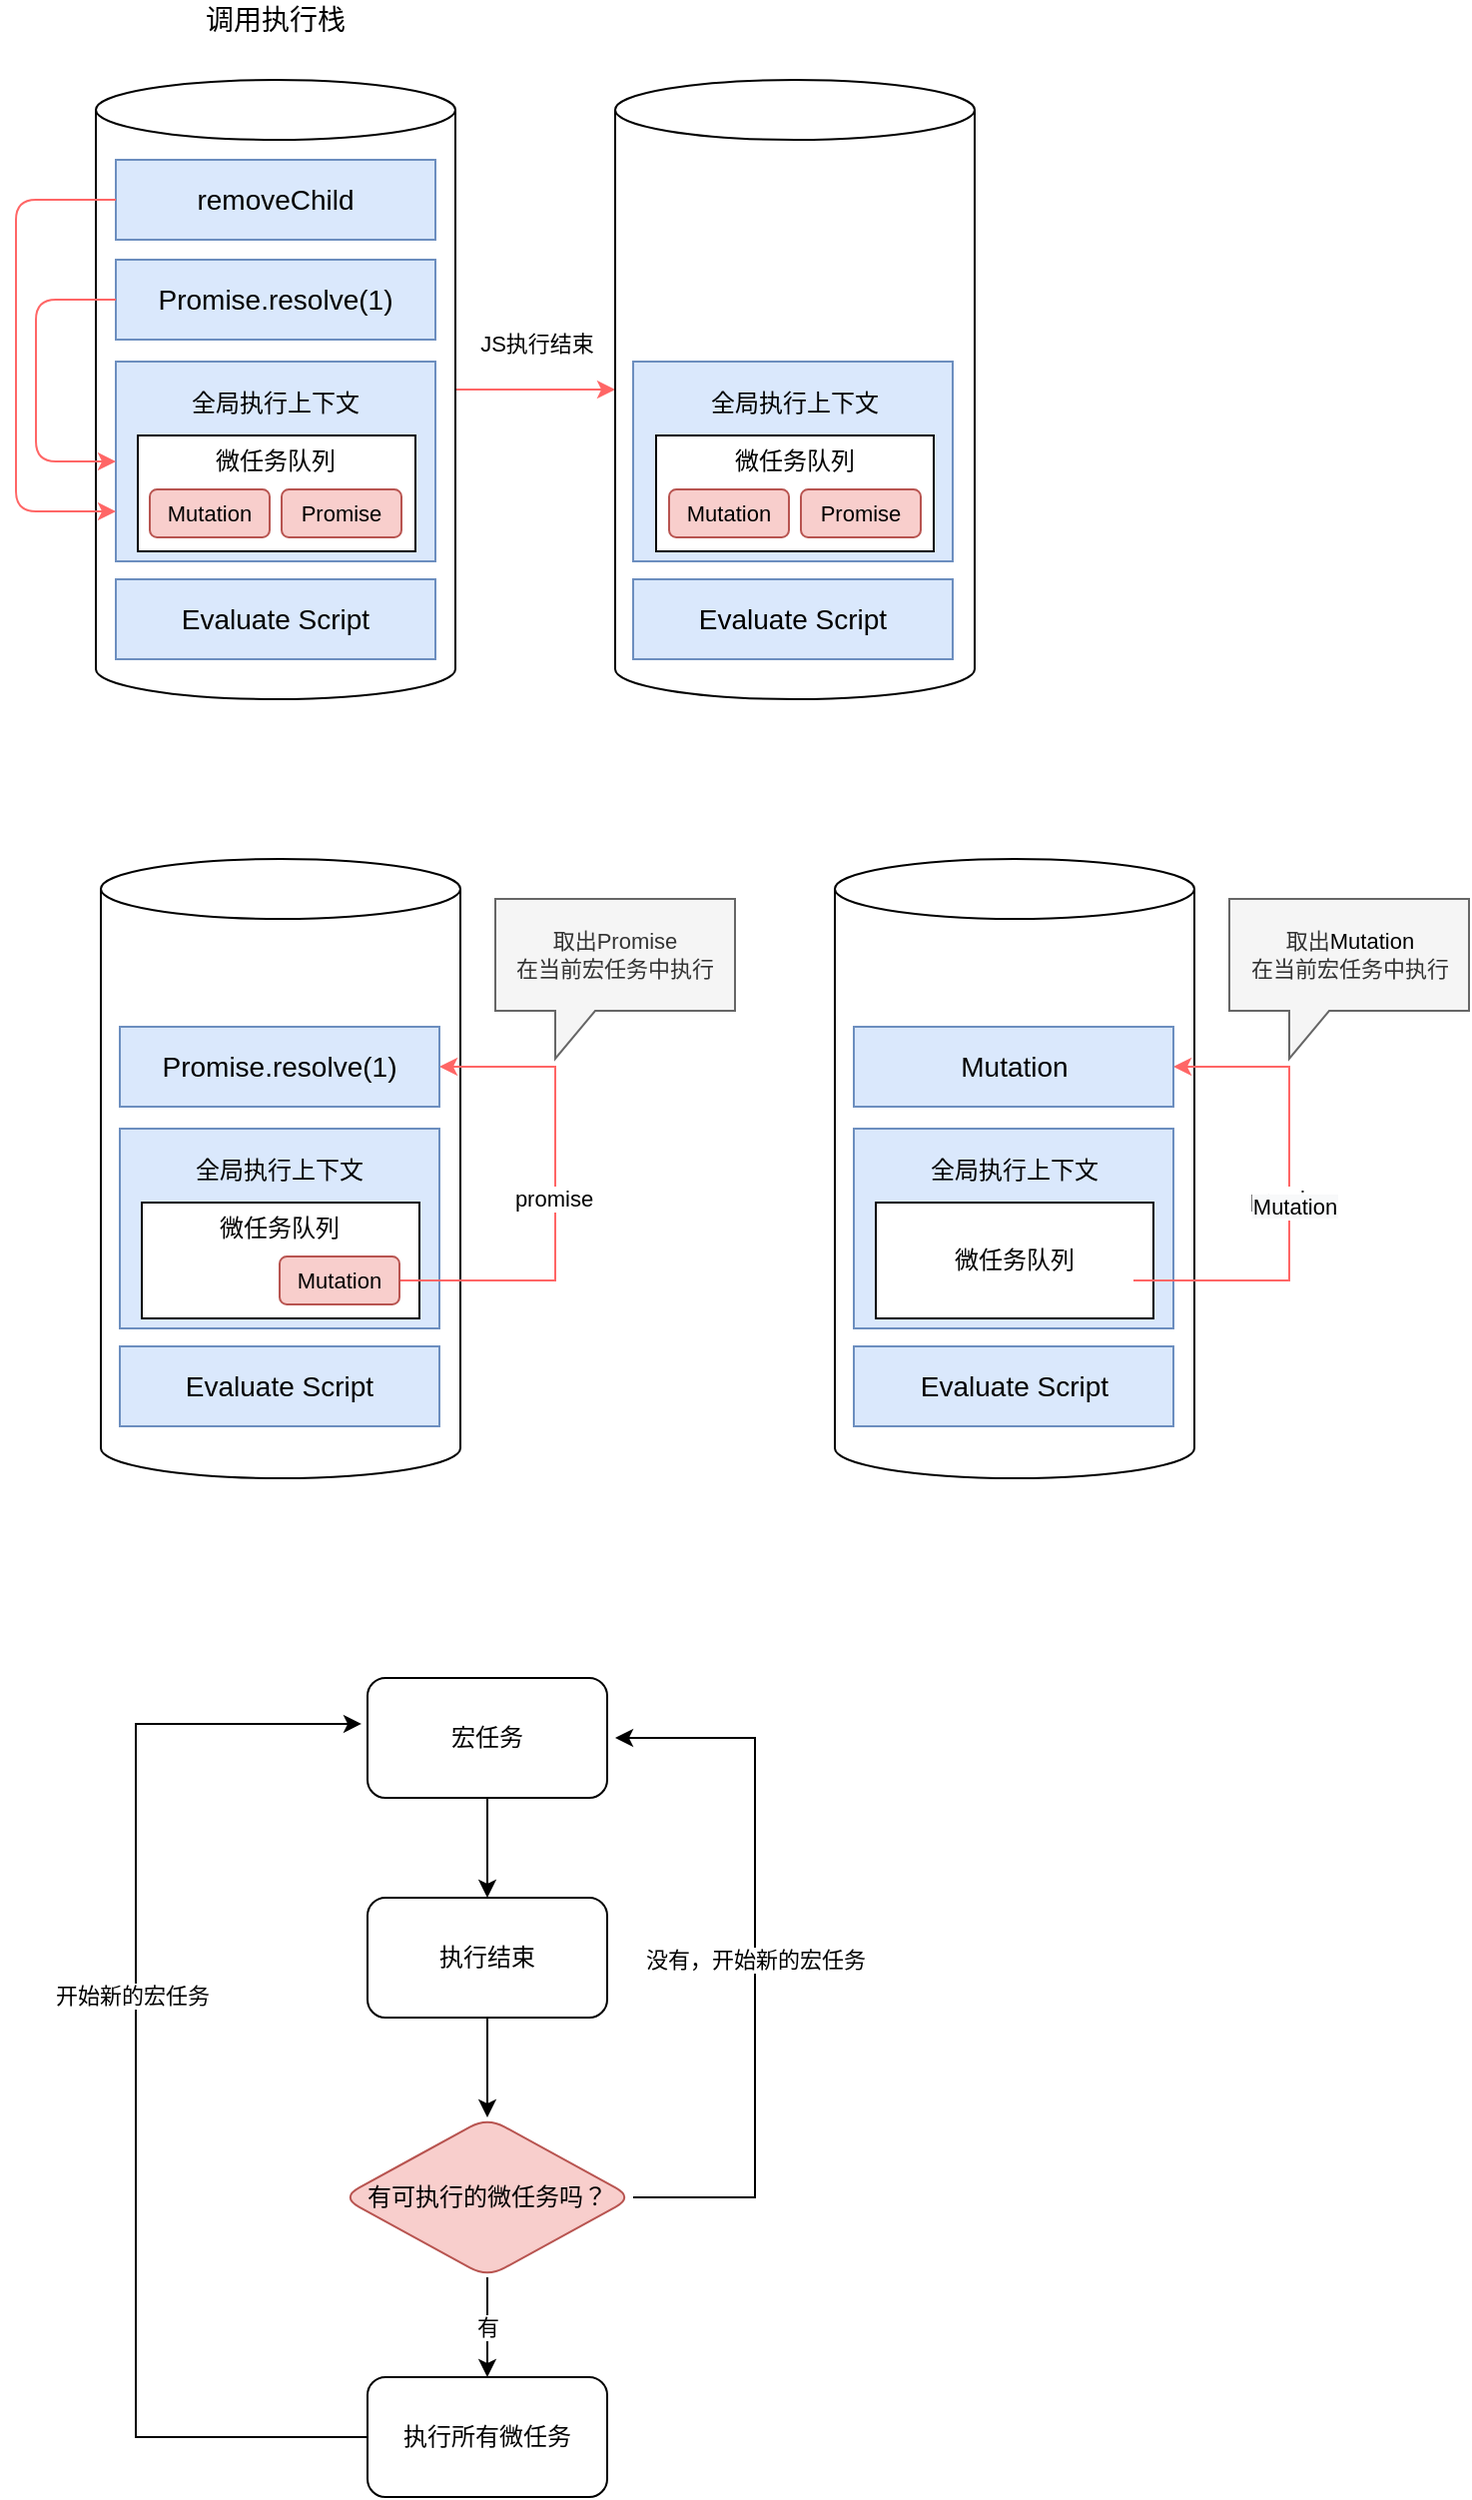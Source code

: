 <mxfile version="14.8.5" type="github">
  <diagram id="RtaTLK7Alg3g1Zy7HS9u" name="Page-1">
    <mxGraphModel dx="1422" dy="762" grid="1" gridSize="10" guides="1" tooltips="1" connect="1" arrows="1" fold="1" page="1" pageScale="1" pageWidth="827" pageHeight="1169" math="0" shadow="0">
      <root>
        <mxCell id="0" />
        <mxCell id="1" parent="0" />
        <mxCell id="_p9k65zuT0jPHEgVzIhA-44" value="" style="shape=cylinder3;whiteSpace=wrap;html=1;boundedLbl=1;backgroundOutline=1;size=15;labelBackgroundColor=none;fontSize=14;fontColor=#FF6666;" parent="1" vertex="1">
          <mxGeometry x="72.5" y="520" width="180" height="310" as="geometry" />
        </mxCell>
        <mxCell id="_p9k65zuT0jPHEgVzIhA-31" value="" style="edgeStyle=orthogonalEdgeStyle;rounded=0;orthogonalLoop=1;jettySize=auto;html=1;fontSize=11;fontColor=#000000;strokeColor=#FF6666;entryX=0;entryY=0.5;entryDx=0;entryDy=0;entryPerimeter=0;" parent="1" source="ESwwlN0mZAk3mVwtD_2X-42" target="_p9k65zuT0jPHEgVzIhA-17" edge="1">
          <mxGeometry relative="1" as="geometry" />
        </mxCell>
        <mxCell id="ESwwlN0mZAk3mVwtD_2X-42" value="" style="shape=cylinder3;whiteSpace=wrap;html=1;boundedLbl=1;backgroundOutline=1;size=15;labelBackgroundColor=none;fontSize=14;fontColor=#FF6666;" parent="1" vertex="1">
          <mxGeometry x="70" y="130" width="180" height="310" as="geometry" />
        </mxCell>
        <mxCell id="ESwwlN0mZAk3mVwtD_2X-43" value="Evaluate Script" style="rounded=0;whiteSpace=wrap;html=1;labelBackgroundColor=none;fontSize=14;fillColor=#dae8fc;strokeColor=#6c8ebf;strokeWidth=1;" parent="1" vertex="1">
          <mxGeometry x="80" y="380" width="160" height="40" as="geometry" />
        </mxCell>
        <mxCell id="ESwwlN0mZAk3mVwtD_2X-44" value="调用执行栈" style="text;html=1;strokeColor=none;fillColor=none;align=center;verticalAlign=middle;whiteSpace=wrap;rounded=0;labelBackgroundColor=none;fontSize=14;" parent="1" vertex="1">
          <mxGeometry x="80" y="90" width="160" height="20" as="geometry" />
        </mxCell>
        <mxCell id="ESwwlN0mZAk3mVwtD_2X-46" value="解析js脚本" style="rounded=0;whiteSpace=wrap;html=1;labelBackgroundColor=none;fontSize=14;fillColor=#dae8fc;strokeColor=#6c8ebf;" parent="1" vertex="1">
          <mxGeometry x="80" y="271" width="160" height="100" as="geometry" />
        </mxCell>
        <mxCell id="ESwwlN0mZAk3mVwtD_2X-47" value="" style="rounded=0;whiteSpace=wrap;html=1;labelBackgroundColor=none;fontSize=14;fontColor=#000000;strokeWidth=1;" parent="1" vertex="1">
          <mxGeometry x="91" y="308" width="139" height="58" as="geometry" />
        </mxCell>
        <mxCell id="ESwwlN0mZAk3mVwtD_2X-48" value="全局执行上下文" style="text;html=1;strokeColor=none;fillColor=none;align=center;verticalAlign=middle;whiteSpace=wrap;rounded=0;labelBackgroundColor=none;fontSize=12;fontColor=#000000;" parent="1" vertex="1">
          <mxGeometry x="100" y="282" width="120" height="20" as="geometry" />
        </mxCell>
        <mxCell id="ESwwlN0mZAk3mVwtD_2X-50" value="微任务队列" style="text;html=1;strokeColor=none;fillColor=none;align=center;verticalAlign=middle;whiteSpace=wrap;rounded=0;labelBackgroundColor=none;fontSize=12;fontColor=#000000;" parent="1" vertex="1">
          <mxGeometry x="100" y="311" width="120" height="20" as="geometry" />
        </mxCell>
        <mxCell id="ESwwlN0mZAk3mVwtD_2X-51" value="Mutation" style="rounded=1;whiteSpace=wrap;html=1;labelBackgroundColor=none;fontSize=11;strokeWidth=1;fillColor=#f8cecc;strokeColor=#b85450;" parent="1" vertex="1">
          <mxGeometry x="97" y="335" width="60" height="24" as="geometry" />
        </mxCell>
        <mxCell id="ESwwlN0mZAk3mVwtD_2X-52" value="Promise" style="rounded=1;whiteSpace=wrap;html=1;labelBackgroundColor=none;fontSize=11;strokeWidth=1;fillColor=#f8cecc;strokeColor=#b85450;" parent="1" vertex="1">
          <mxGeometry x="163" y="335" width="60" height="24" as="geometry" />
        </mxCell>
        <mxCell id="_p9k65zuT0jPHEgVzIhA-1" value="Promise.resolve(1)" style="rounded=0;whiteSpace=wrap;html=1;labelBackgroundColor=none;fontSize=14;fillColor=#dae8fc;strokeColor=#6c8ebf;strokeWidth=1;" parent="1" vertex="1">
          <mxGeometry x="80" y="220" width="160" height="40" as="geometry" />
        </mxCell>
        <mxCell id="_p9k65zuT0jPHEgVzIhA-2" value="removeChild" style="rounded=0;whiteSpace=wrap;html=1;labelBackgroundColor=none;fontSize=14;fillColor=#dae8fc;strokeColor=#6c8ebf;strokeWidth=1;" parent="1" vertex="1">
          <mxGeometry x="80" y="170" width="160" height="40" as="geometry" />
        </mxCell>
        <mxCell id="_p9k65zuT0jPHEgVzIhA-4" value="" style="endArrow=classic;html=1;fontSize=11;fontColor=#000000;strokeColor=#FF6666;entryX=0;entryY=0.75;entryDx=0;entryDy=0;exitX=0;exitY=0.5;exitDx=0;exitDy=0;" parent="1" source="_p9k65zuT0jPHEgVzIhA-2" target="ESwwlN0mZAk3mVwtD_2X-46" edge="1">
          <mxGeometry width="50" height="50" relative="1" as="geometry">
            <mxPoint x="40" y="310" as="sourcePoint" />
            <mxPoint x="90" y="260" as="targetPoint" />
            <Array as="points">
              <mxPoint x="30" y="190" />
              <mxPoint x="30" y="346" />
            </Array>
          </mxGeometry>
        </mxCell>
        <mxCell id="_p9k65zuT0jPHEgVzIhA-6" value="" style="endArrow=classic;html=1;fontSize=11;fontColor=#000000;strokeColor=#FF6666;entryX=0;entryY=0.5;entryDx=0;entryDy=0;exitX=0;exitY=0.5;exitDx=0;exitDy=0;" parent="1" source="_p9k65zuT0jPHEgVzIhA-1" target="ESwwlN0mZAk3mVwtD_2X-46" edge="1">
          <mxGeometry width="50" height="50" relative="1" as="geometry">
            <mxPoint x="30" y="330" as="sourcePoint" />
            <mxPoint x="80" y="280" as="targetPoint" />
            <Array as="points">
              <mxPoint x="40" y="240" />
              <mxPoint x="40" y="321" />
            </Array>
          </mxGeometry>
        </mxCell>
        <mxCell id="_p9k65zuT0jPHEgVzIhA-17" value="" style="shape=cylinder3;whiteSpace=wrap;html=1;boundedLbl=1;backgroundOutline=1;size=15;labelBackgroundColor=none;fontSize=14;fontColor=#FF6666;" parent="1" vertex="1">
          <mxGeometry x="330" y="130" width="180" height="310" as="geometry" />
        </mxCell>
        <mxCell id="_p9k65zuT0jPHEgVzIhA-18" value="Evaluate Script" style="rounded=0;whiteSpace=wrap;html=1;labelBackgroundColor=none;fontSize=14;fillColor=#dae8fc;strokeColor=#6c8ebf;strokeWidth=1;" parent="1" vertex="1">
          <mxGeometry x="339" y="380" width="160" height="40" as="geometry" />
        </mxCell>
        <mxCell id="_p9k65zuT0jPHEgVzIhA-20" value="解析js脚本" style="rounded=0;whiteSpace=wrap;html=1;labelBackgroundColor=none;fontSize=14;fillColor=#dae8fc;strokeColor=#6c8ebf;" parent="1" vertex="1">
          <mxGeometry x="339" y="271" width="160" height="100" as="geometry" />
        </mxCell>
        <mxCell id="_p9k65zuT0jPHEgVzIhA-21" value="" style="rounded=0;whiteSpace=wrap;html=1;labelBackgroundColor=none;fontSize=14;fontColor=#000000;strokeWidth=1;" parent="1" vertex="1">
          <mxGeometry x="350.5" y="308" width="139" height="58" as="geometry" />
        </mxCell>
        <mxCell id="_p9k65zuT0jPHEgVzIhA-22" value="全局执行上下文" style="text;html=1;strokeColor=none;fillColor=none;align=center;verticalAlign=middle;whiteSpace=wrap;rounded=0;labelBackgroundColor=none;fontSize=12;fontColor=#000000;" parent="1" vertex="1">
          <mxGeometry x="360" y="282" width="120" height="20" as="geometry" />
        </mxCell>
        <mxCell id="_p9k65zuT0jPHEgVzIhA-23" value="微任务队列" style="text;html=1;strokeColor=none;fillColor=none;align=center;verticalAlign=middle;whiteSpace=wrap;rounded=0;labelBackgroundColor=none;fontSize=12;fontColor=#000000;" parent="1" vertex="1">
          <mxGeometry x="360" y="311" width="120" height="20" as="geometry" />
        </mxCell>
        <mxCell id="_p9k65zuT0jPHEgVzIhA-24" value="Mutation" style="rounded=1;whiteSpace=wrap;html=1;labelBackgroundColor=none;fontSize=11;strokeWidth=1;fillColor=#f8cecc;strokeColor=#b85450;" parent="1" vertex="1">
          <mxGeometry x="357" y="335" width="60" height="24" as="geometry" />
        </mxCell>
        <mxCell id="_p9k65zuT0jPHEgVzIhA-25" value="Promise" style="rounded=1;whiteSpace=wrap;html=1;labelBackgroundColor=none;fontSize=11;strokeWidth=1;fillColor=#f8cecc;strokeColor=#b85450;" parent="1" vertex="1">
          <mxGeometry x="423" y="335" width="60" height="24" as="geometry" />
        </mxCell>
        <mxCell id="_p9k65zuT0jPHEgVzIhA-32" value="JS执行结束" style="text;html=1;strokeColor=none;fillColor=none;align=center;verticalAlign=middle;whiteSpace=wrap;rounded=0;labelBackgroundColor=none;fontSize=11;fontColor=#000000;" parent="1" vertex="1">
          <mxGeometry x="256" y="252" width="70" height="20" as="geometry" />
        </mxCell>
        <mxCell id="_p9k65zuT0jPHEgVzIhA-34" value="解析js脚本" style="rounded=0;whiteSpace=wrap;html=1;labelBackgroundColor=none;fontSize=14;fillColor=#dae8fc;strokeColor=#6c8ebf;" parent="1" vertex="1">
          <mxGeometry x="82" y="655" width="160" height="100" as="geometry" />
        </mxCell>
        <mxCell id="_p9k65zuT0jPHEgVzIhA-35" value="" style="rounded=0;whiteSpace=wrap;html=1;labelBackgroundColor=none;fontSize=14;fontColor=#000000;strokeWidth=1;" parent="1" vertex="1">
          <mxGeometry x="93" y="692" width="139" height="58" as="geometry" />
        </mxCell>
        <mxCell id="_p9k65zuT0jPHEgVzIhA-36" value="全局执行上下文" style="text;html=1;strokeColor=none;fillColor=none;align=center;verticalAlign=middle;whiteSpace=wrap;rounded=0;labelBackgroundColor=none;fontSize=12;fontColor=#000000;" parent="1" vertex="1">
          <mxGeometry x="102" y="666" width="120" height="20" as="geometry" />
        </mxCell>
        <mxCell id="_p9k65zuT0jPHEgVzIhA-37" value="微任务队列" style="text;html=1;strokeColor=none;fillColor=none;align=center;verticalAlign=middle;whiteSpace=wrap;rounded=0;labelBackgroundColor=none;fontSize=12;fontColor=#000000;" parent="1" vertex="1">
          <mxGeometry x="102" y="695" width="120" height="20" as="geometry" />
        </mxCell>
        <mxCell id="_p9k65zuT0jPHEgVzIhA-47" value="" style="edgeStyle=orthogonalEdgeStyle;rounded=0;orthogonalLoop=1;jettySize=auto;html=1;fontSize=11;fontColor=#000000;strokeColor=#FF6666;entryX=1;entryY=0.5;entryDx=0;entryDy=0;" parent="1" source="_p9k65zuT0jPHEgVzIhA-38" target="_p9k65zuT0jPHEgVzIhA-40" edge="1">
          <mxGeometry relative="1" as="geometry">
            <mxPoint x="340" y="590" as="targetPoint" />
            <Array as="points">
              <mxPoint x="300" y="731" />
              <mxPoint x="300" y="624" />
              <mxPoint x="242" y="624" />
            </Array>
          </mxGeometry>
        </mxCell>
        <mxCell id="_p9k65zuT0jPHEgVzIhA-49" value="promise" style="edgeLabel;html=1;align=center;verticalAlign=middle;resizable=0;points=[];fontSize=11;fontColor=#000000;" parent="_p9k65zuT0jPHEgVzIhA-47" vertex="1" connectable="0">
          <mxGeometry x="-0.021" y="1" relative="1" as="geometry">
            <mxPoint as="offset" />
          </mxGeometry>
        </mxCell>
        <mxCell id="_p9k65zuT0jPHEgVzIhA-38" value="Mutation" style="rounded=1;whiteSpace=wrap;html=1;labelBackgroundColor=none;fontSize=11;strokeWidth=1;fillColor=#f8cecc;strokeColor=#b85450;" parent="1" vertex="1">
          <mxGeometry x="162" y="719" width="60" height="24" as="geometry" />
        </mxCell>
        <mxCell id="_p9k65zuT0jPHEgVzIhA-40" value="Promise.resolve(1)" style="rounded=0;whiteSpace=wrap;html=1;labelBackgroundColor=none;fontSize=14;fillColor=#dae8fc;strokeColor=#6c8ebf;strokeWidth=1;" parent="1" vertex="1">
          <mxGeometry x="82" y="604" width="160" height="40" as="geometry" />
        </mxCell>
        <mxCell id="_p9k65zuT0jPHEgVzIhA-45" value="Evaluate Script" style="rounded=0;whiteSpace=wrap;html=1;labelBackgroundColor=none;fontSize=14;fillColor=#dae8fc;strokeColor=#6c8ebf;strokeWidth=1;" parent="1" vertex="1">
          <mxGeometry x="82" y="764" width="160" height="40" as="geometry" />
        </mxCell>
        <mxCell id="_p9k65zuT0jPHEgVzIhA-48" value="取出Promise&lt;br&gt;在当前宏任务中执行" style="shape=callout;whiteSpace=wrap;html=1;perimeter=calloutPerimeter;rounded=0;labelBackgroundColor=none;fontSize=11;strokeWidth=1;size=24;position=0.25;position2=0.25;fillColor=#f5f5f5;strokeColor=#666666;fontColor=#333333;" parent="1" vertex="1">
          <mxGeometry x="270" y="540" width="120" height="80" as="geometry" />
        </mxCell>
        <mxCell id="_p9k65zuT0jPHEgVzIhA-50" value="" style="shape=cylinder3;whiteSpace=wrap;html=1;boundedLbl=1;backgroundOutline=1;size=15;labelBackgroundColor=none;fontSize=14;fontColor=#FF6666;" parent="1" vertex="1">
          <mxGeometry x="440" y="520" width="180" height="310" as="geometry" />
        </mxCell>
        <mxCell id="_p9k65zuT0jPHEgVzIhA-51" value="解析js脚本" style="rounded=0;whiteSpace=wrap;html=1;labelBackgroundColor=none;fontSize=14;fillColor=#dae8fc;strokeColor=#6c8ebf;" parent="1" vertex="1">
          <mxGeometry x="449.5" y="655" width="160" height="100" as="geometry" />
        </mxCell>
        <mxCell id="_p9k65zuT0jPHEgVzIhA-52" value="" style="rounded=0;whiteSpace=wrap;html=1;labelBackgroundColor=none;fontSize=14;fontColor=#000000;strokeWidth=1;" parent="1" vertex="1">
          <mxGeometry x="460.5" y="692" width="139" height="58" as="geometry" />
        </mxCell>
        <mxCell id="_p9k65zuT0jPHEgVzIhA-53" value="全局执行上下文" style="text;html=1;strokeColor=none;fillColor=none;align=center;verticalAlign=middle;whiteSpace=wrap;rounded=0;labelBackgroundColor=none;fontSize=12;fontColor=#000000;" parent="1" vertex="1">
          <mxGeometry x="469.5" y="666" width="120" height="20" as="geometry" />
        </mxCell>
        <mxCell id="_p9k65zuT0jPHEgVzIhA-54" value="微任务队列" style="text;html=1;strokeColor=none;fillColor=none;align=center;verticalAlign=middle;whiteSpace=wrap;rounded=0;labelBackgroundColor=none;fontSize=12;fontColor=#000000;" parent="1" vertex="1">
          <mxGeometry x="469.5" y="711" width="120" height="20" as="geometry" />
        </mxCell>
        <mxCell id="_p9k65zuT0jPHEgVzIhA-55" value="" style="edgeStyle=orthogonalEdgeStyle;rounded=0;orthogonalLoop=1;jettySize=auto;html=1;fontSize=11;fontColor=#000000;strokeColor=#FF6666;entryX=1;entryY=0.5;entryDx=0;entryDy=0;" parent="1" target="_p9k65zuT0jPHEgVzIhA-58" edge="1">
          <mxGeometry relative="1" as="geometry">
            <mxPoint x="707.5" y="590" as="targetPoint" />
            <Array as="points">
              <mxPoint x="667.5" y="731" />
              <mxPoint x="667.5" y="624" />
              <mxPoint x="609.5" y="624" />
            </Array>
            <mxPoint x="589.5" y="731" as="sourcePoint" />
          </mxGeometry>
        </mxCell>
        <mxCell id="_p9k65zuT0jPHEgVzIhA-56" value="promise" style="edgeLabel;html=1;align=center;verticalAlign=middle;resizable=0;points=[];fontSize=11;fontColor=#000000;" parent="_p9k65zuT0jPHEgVzIhA-55" vertex="1" connectable="0">
          <mxGeometry x="-0.021" y="1" relative="1" as="geometry">
            <mxPoint as="offset" />
          </mxGeometry>
        </mxCell>
        <mxCell id="_p9k65zuT0jPHEgVzIhA-61" value="&lt;span style=&quot;background-color: rgb(248 , 249 , 250)&quot;&gt;Mutation&lt;/span&gt;" style="edgeLabel;html=1;align=center;verticalAlign=middle;resizable=0;points=[];fontSize=11;fontColor=#000000;" parent="_p9k65zuT0jPHEgVzIhA-55" vertex="1" connectable="0">
          <mxGeometry x="-0.053" y="-1" relative="1" as="geometry">
            <mxPoint x="1" as="offset" />
          </mxGeometry>
        </mxCell>
        <mxCell id="_p9k65zuT0jPHEgVzIhA-58" value="&lt;font style=&quot;font-size: 14px&quot;&gt;Mutation&lt;/font&gt;" style="rounded=0;whiteSpace=wrap;html=1;labelBackgroundColor=none;fontSize=14;fillColor=#dae8fc;strokeColor=#6c8ebf;strokeWidth=1;" parent="1" vertex="1">
          <mxGeometry x="449.5" y="604" width="160" height="40" as="geometry" />
        </mxCell>
        <mxCell id="_p9k65zuT0jPHEgVzIhA-59" value="Evaluate Script" style="rounded=0;whiteSpace=wrap;html=1;labelBackgroundColor=none;fontSize=14;fillColor=#dae8fc;strokeColor=#6c8ebf;strokeWidth=1;" parent="1" vertex="1">
          <mxGeometry x="449.5" y="764" width="160" height="40" as="geometry" />
        </mxCell>
        <mxCell id="_p9k65zuT0jPHEgVzIhA-60" value="取出&lt;span style=&quot;color: rgb(0 , 0 , 0)&quot;&gt;Mutation&lt;/span&gt;&lt;br&gt;在当前宏任务中执行" style="shape=callout;whiteSpace=wrap;html=1;perimeter=calloutPerimeter;rounded=0;labelBackgroundColor=none;fontSize=11;strokeWidth=1;size=24;position=0.25;position2=0.25;fillColor=#f5f5f5;strokeColor=#666666;fontColor=#333333;" parent="1" vertex="1">
          <mxGeometry x="637.5" y="540" width="120" height="80" as="geometry" />
        </mxCell>
        <mxCell id="PJ4laJO8iNkLSK0FhErg-3" value="" style="edgeStyle=orthogonalEdgeStyle;rounded=0;orthogonalLoop=1;jettySize=auto;html=1;" edge="1" parent="1" source="PJ4laJO8iNkLSK0FhErg-1" target="PJ4laJO8iNkLSK0FhErg-2">
          <mxGeometry relative="1" as="geometry" />
        </mxCell>
        <mxCell id="PJ4laJO8iNkLSK0FhErg-1" value="宏任务" style="rounded=1;whiteSpace=wrap;html=1;" vertex="1" parent="1">
          <mxGeometry x="206" y="930" width="120" height="60" as="geometry" />
        </mxCell>
        <mxCell id="PJ4laJO8iNkLSK0FhErg-7" value="" style="edgeStyle=orthogonalEdgeStyle;rounded=0;orthogonalLoop=1;jettySize=auto;html=1;" edge="1" parent="1" source="PJ4laJO8iNkLSK0FhErg-2" target="PJ4laJO8iNkLSK0FhErg-6">
          <mxGeometry relative="1" as="geometry" />
        </mxCell>
        <mxCell id="PJ4laJO8iNkLSK0FhErg-2" value="执行结束" style="whiteSpace=wrap;html=1;rounded=1;" vertex="1" parent="1">
          <mxGeometry x="206" y="1040" width="120" height="60" as="geometry" />
        </mxCell>
        <mxCell id="PJ4laJO8iNkLSK0FhErg-9" value="没有，开始新的宏任务" style="edgeStyle=orthogonalEdgeStyle;rounded=0;orthogonalLoop=1;jettySize=auto;html=1;" edge="1" parent="1" source="PJ4laJO8iNkLSK0FhErg-6">
          <mxGeometry relative="1" as="geometry">
            <mxPoint x="330" y="960" as="targetPoint" />
            <Array as="points">
              <mxPoint x="400" y="1190" />
              <mxPoint x="400" y="960" />
            </Array>
          </mxGeometry>
        </mxCell>
        <mxCell id="PJ4laJO8iNkLSK0FhErg-11" value="有" style="edgeStyle=orthogonalEdgeStyle;rounded=0;orthogonalLoop=1;jettySize=auto;html=1;" edge="1" parent="1" source="PJ4laJO8iNkLSK0FhErg-6" target="PJ4laJO8iNkLSK0FhErg-10">
          <mxGeometry relative="1" as="geometry" />
        </mxCell>
        <mxCell id="PJ4laJO8iNkLSK0FhErg-6" value="有可执行的微任务吗？" style="rhombus;whiteSpace=wrap;html=1;rounded=1;fillColor=#f8cecc;strokeColor=#b85450;" vertex="1" parent="1">
          <mxGeometry x="193" y="1150" width="146" height="80" as="geometry" />
        </mxCell>
        <mxCell id="PJ4laJO8iNkLSK0FhErg-13" value="" style="edgeStyle=orthogonalEdgeStyle;rounded=0;orthogonalLoop=1;jettySize=auto;html=1;entryX=-0.025;entryY=0.383;entryDx=0;entryDy=0;entryPerimeter=0;" edge="1" parent="1" source="PJ4laJO8iNkLSK0FhErg-10" target="PJ4laJO8iNkLSK0FhErg-1">
          <mxGeometry relative="1" as="geometry">
            <mxPoint x="70" y="940" as="targetPoint" />
            <Array as="points">
              <mxPoint x="90" y="1310" />
              <mxPoint x="90" y="953" />
            </Array>
          </mxGeometry>
        </mxCell>
        <mxCell id="PJ4laJO8iNkLSK0FhErg-14" value="开始新的宏任务" style="edgeLabel;html=1;align=center;verticalAlign=middle;resizable=0;points=[];" vertex="1" connectable="0" parent="PJ4laJO8iNkLSK0FhErg-13">
          <mxGeometry x="0.15" y="2" relative="1" as="geometry">
            <mxPoint as="offset" />
          </mxGeometry>
        </mxCell>
        <mxCell id="PJ4laJO8iNkLSK0FhErg-10" value="执行所有微任务" style="whiteSpace=wrap;html=1;rounded=1;" vertex="1" parent="1">
          <mxGeometry x="206" y="1280" width="120" height="60" as="geometry" />
        </mxCell>
      </root>
    </mxGraphModel>
  </diagram>
</mxfile>
